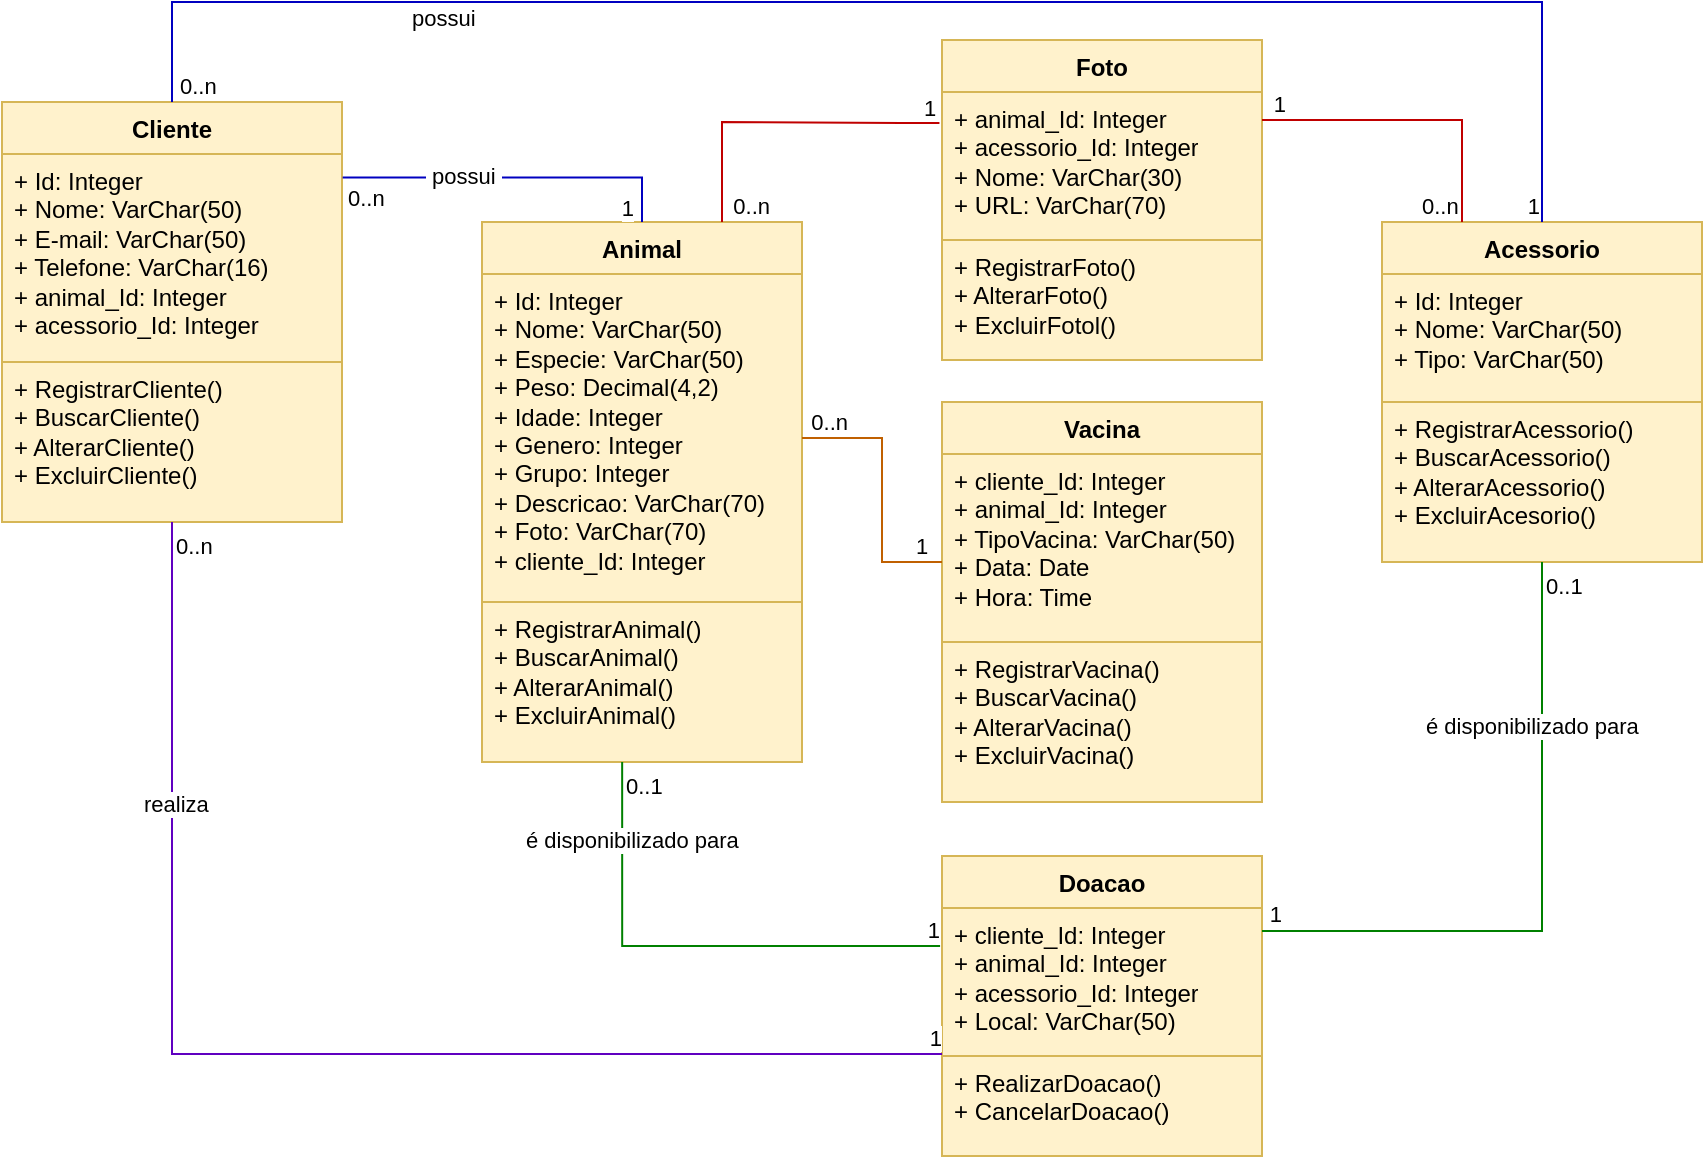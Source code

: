 <mxfile version="21.1.5" type="device">
  <diagram name="Página-1" id="hzwKbGNu6Hn6OmBXbxTR">
    <mxGraphModel dx="733" dy="377" grid="1" gridSize="10" guides="1" tooltips="1" connect="1" arrows="1" fold="1" page="1" pageScale="1" pageWidth="1000" pageHeight="600" math="0" shadow="0">
      <root>
        <mxCell id="0" />
        <mxCell id="1" parent="0" />
        <mxCell id="ExJKlvOfsBcdApQ2tT-8-26" value="Cliente" style="swimlane;fontStyle=1;align=center;verticalAlign=top;childLayout=stackLayout;horizontal=1;startSize=26;horizontalStack=0;resizeParent=1;resizeParentMax=0;resizeLast=0;collapsible=1;marginBottom=0;whiteSpace=wrap;html=1;fillColor=#fff2cc;strokeColor=#d6b656;" parent="1" vertex="1">
          <mxGeometry x="75" y="62" width="170" height="210" as="geometry" />
        </mxCell>
        <mxCell id="ExJKlvOfsBcdApQ2tT-8-27" value="+ Id: Integer&lt;br&gt;+ Nome: VarChar(50)&lt;br&gt;+ E-mail: VarChar(50)&lt;br&gt;+ Telefone: VarChar(16)&lt;br&gt;+ animal_Id: Integer&lt;br&gt;+ acessorio_Id: Integer" style="text;strokeColor=#d6b656;fillColor=#fff2cc;align=left;verticalAlign=top;spacingLeft=4;spacingRight=4;overflow=hidden;rotatable=0;points=[[0,0.5],[1,0.5]];portConstraint=eastwest;whiteSpace=wrap;html=1;" parent="ExJKlvOfsBcdApQ2tT-8-26" vertex="1">
          <mxGeometry y="26" width="170" height="104" as="geometry" />
        </mxCell>
        <mxCell id="ExJKlvOfsBcdApQ2tT-8-29" value="+ RegistrarCliente()&lt;br&gt;+ BuscarCliente()&lt;br&gt;+ AlterarCliente()&lt;br&gt;+ ExcluirCliente()" style="text;strokeColor=#d6b656;fillColor=#fff2cc;align=left;verticalAlign=top;spacingLeft=4;spacingRight=4;overflow=hidden;rotatable=0;points=[[0,0.5],[1,0.5]];portConstraint=eastwest;whiteSpace=wrap;html=1;" parent="ExJKlvOfsBcdApQ2tT-8-26" vertex="1">
          <mxGeometry y="130" width="170" height="80" as="geometry" />
        </mxCell>
        <mxCell id="ExJKlvOfsBcdApQ2tT-8-30" value="Animal" style="swimlane;fontStyle=1;align=center;verticalAlign=top;childLayout=stackLayout;horizontal=1;startSize=26;horizontalStack=0;resizeParent=1;resizeParentMax=0;resizeLast=0;collapsible=1;marginBottom=0;whiteSpace=wrap;html=1;fillColor=#fff2cc;strokeColor=#d6b656;" parent="1" vertex="1">
          <mxGeometry x="315" y="122" width="160" height="270" as="geometry" />
        </mxCell>
        <mxCell id="ExJKlvOfsBcdApQ2tT-8-31" value="+ Id: Integer&lt;br&gt;+ Nome: VarChar(50)&lt;br&gt;+ Especie: VarChar(50)&lt;br&gt;+ Peso: Decimal(4,2)&lt;br style=&quot;border-color: var(--border-color);&quot;&gt;+ Idade: Integer&lt;br style=&quot;border-color: var(--border-color);&quot;&gt;+ Genero: Integer&lt;br style=&quot;border-color: var(--border-color);&quot;&gt;+ Grupo: Integer&lt;br style=&quot;border-color: var(--border-color);&quot;&gt;+ Descricao: VarChar(70)&lt;br&gt;+ Foto: VarChar(70)&lt;br&gt;+ cliente_Id: Integer" style="text;strokeColor=#d6b656;fillColor=#fff2cc;align=left;verticalAlign=top;spacingLeft=4;spacingRight=4;overflow=hidden;rotatable=0;points=[[0,0.5],[1,0.5]];portConstraint=eastwest;whiteSpace=wrap;html=1;" parent="ExJKlvOfsBcdApQ2tT-8-30" vertex="1">
          <mxGeometry y="26" width="160" height="164" as="geometry" />
        </mxCell>
        <mxCell id="ExJKlvOfsBcdApQ2tT-8-32" value="+ RegistrarAnimal()&lt;br style=&quot;border-color: var(--border-color);&quot;&gt;+ BuscarAnimal()&lt;br style=&quot;border-color: var(--border-color);&quot;&gt;+ AlterarAnimal()&lt;br style=&quot;border-color: var(--border-color);&quot;&gt;+ ExcluirAnimal()" style="text;strokeColor=#d6b656;fillColor=#fff2cc;align=left;verticalAlign=top;spacingLeft=4;spacingRight=4;overflow=hidden;rotatable=0;points=[[0,0.5],[1,0.5]];portConstraint=eastwest;whiteSpace=wrap;html=1;" parent="ExJKlvOfsBcdApQ2tT-8-30" vertex="1">
          <mxGeometry y="190" width="160" height="80" as="geometry" />
        </mxCell>
        <mxCell id="ExJKlvOfsBcdApQ2tT-8-33" value="Acessorio" style="swimlane;fontStyle=1;align=center;verticalAlign=top;childLayout=stackLayout;horizontal=1;startSize=26;horizontalStack=0;resizeParent=1;resizeParentMax=0;resizeLast=0;collapsible=1;marginBottom=0;whiteSpace=wrap;html=1;fillColor=#fff2cc;strokeColor=#d6b656;" parent="1" vertex="1">
          <mxGeometry x="765" y="122" width="160" height="170" as="geometry" />
        </mxCell>
        <mxCell id="ExJKlvOfsBcdApQ2tT-8-34" value="+ Id: Integer&lt;br&gt;+ Nome: VarChar(50)&lt;br&gt;+ Tipo: VarChar(50)" style="text;strokeColor=#d6b656;fillColor=#fff2cc;align=left;verticalAlign=top;spacingLeft=4;spacingRight=4;overflow=hidden;rotatable=0;points=[[0,0.5],[1,0.5]];portConstraint=eastwest;whiteSpace=wrap;html=1;" parent="ExJKlvOfsBcdApQ2tT-8-33" vertex="1">
          <mxGeometry y="26" width="160" height="64" as="geometry" />
        </mxCell>
        <mxCell id="ExJKlvOfsBcdApQ2tT-8-35" value="+ RegistrarAcessorio()&lt;br style=&quot;border-color: var(--border-color);&quot;&gt;+ BuscarAcessorio()&lt;br style=&quot;border-color: var(--border-color);&quot;&gt;+ AlterarAcessorio()&lt;br style=&quot;border-color: var(--border-color);&quot;&gt;+ ExcluirAcesorio()" style="text;strokeColor=#d6b656;fillColor=#fff2cc;align=left;verticalAlign=top;spacingLeft=4;spacingRight=4;overflow=hidden;rotatable=0;points=[[0,0.5],[1,0.5]];portConstraint=eastwest;whiteSpace=wrap;html=1;" parent="ExJKlvOfsBcdApQ2tT-8-33" vertex="1">
          <mxGeometry y="90" width="160" height="80" as="geometry" />
        </mxCell>
        <mxCell id="ExJKlvOfsBcdApQ2tT-8-39" value="Doacao" style="swimlane;fontStyle=1;align=center;verticalAlign=top;childLayout=stackLayout;horizontal=1;startSize=26;horizontalStack=0;resizeParent=1;resizeParentMax=0;resizeLast=0;collapsible=1;marginBottom=0;whiteSpace=wrap;html=1;fillColor=#fff2cc;strokeColor=#d6b656;" parent="1" vertex="1">
          <mxGeometry x="545" y="439" width="160" height="150" as="geometry" />
        </mxCell>
        <mxCell id="ExJKlvOfsBcdApQ2tT-8-40" value="+ cliente_Id: Integer&lt;br&gt;+ animal_Id: Integer&lt;br&gt;+ acessorio_Id: Integer&lt;br&gt;+ Local: VarChar(50)" style="text;strokeColor=#d6b656;fillColor=#fff2cc;align=left;verticalAlign=top;spacingLeft=4;spacingRight=4;overflow=hidden;rotatable=0;points=[[0,0.5],[1,0.5]];portConstraint=eastwest;whiteSpace=wrap;html=1;" parent="ExJKlvOfsBcdApQ2tT-8-39" vertex="1">
          <mxGeometry y="26" width="160" height="74" as="geometry" />
        </mxCell>
        <mxCell id="ExJKlvOfsBcdApQ2tT-8-41" value="+ RealizarDoacao()&lt;br&gt;+ CancelarDoacao()" style="text;strokeColor=#d6b656;fillColor=#fff2cc;align=left;verticalAlign=top;spacingLeft=4;spacingRight=4;overflow=hidden;rotatable=0;points=[[0,0.5],[1,0.5]];portConstraint=eastwest;whiteSpace=wrap;html=1;" parent="ExJKlvOfsBcdApQ2tT-8-39" vertex="1">
          <mxGeometry y="100" width="160" height="50" as="geometry" />
        </mxCell>
        <mxCell id="ExJKlvOfsBcdApQ2tT-8-48" value="" style="endArrow=none;html=1;edgeStyle=orthogonalEdgeStyle;rounded=0;strokeColor=#0000C0;entryX=0.5;entryY=0;entryDx=0;entryDy=0;exitX=1.002;exitY=0.113;exitDx=0;exitDy=0;exitPerimeter=0;" parent="1" source="ExJKlvOfsBcdApQ2tT-8-27" target="ExJKlvOfsBcdApQ2tT-8-30" edge="1">
          <mxGeometry relative="1" as="geometry">
            <mxPoint x="260" y="90" as="sourcePoint" />
            <mxPoint x="415" y="90" as="targetPoint" />
            <Array as="points">
              <mxPoint x="395" y="100" />
            </Array>
          </mxGeometry>
        </mxCell>
        <mxCell id="ExJKlvOfsBcdApQ2tT-8-49" value="0..n" style="edgeLabel;resizable=0;html=1;align=left;verticalAlign=bottom;" parent="ExJKlvOfsBcdApQ2tT-8-48" connectable="0" vertex="1">
          <mxGeometry x="-1" relative="1" as="geometry">
            <mxPoint x="1" y="19" as="offset" />
          </mxGeometry>
        </mxCell>
        <mxCell id="ExJKlvOfsBcdApQ2tT-8-50" value="1" style="edgeLabel;resizable=0;html=1;align=right;verticalAlign=bottom;" parent="ExJKlvOfsBcdApQ2tT-8-48" connectable="0" vertex="1">
          <mxGeometry x="1" relative="1" as="geometry">
            <mxPoint x="-4" y="1" as="offset" />
          </mxGeometry>
        </mxCell>
        <mxCell id="ExJKlvOfsBcdApQ2tT-8-51" value="&amp;nbsp;possui&amp;nbsp;" style="edgeLabel;resizable=0;html=1;align=left;verticalAlign=bottom;" parent="1" connectable="0" vertex="1">
          <mxGeometry x="285" y="107.0" as="geometry" />
        </mxCell>
        <mxCell id="ExJKlvOfsBcdApQ2tT-8-52" value="" style="endArrow=none;html=1;edgeStyle=orthogonalEdgeStyle;rounded=0;strokeColor=#0000C0;entryX=0.5;entryY=0;entryDx=0;entryDy=0;exitX=0.5;exitY=0;exitDx=0;exitDy=0;" parent="1" target="ExJKlvOfsBcdApQ2tT-8-33" edge="1" source="ExJKlvOfsBcdApQ2tT-8-26">
          <mxGeometry relative="1" as="geometry">
            <mxPoint x="245" y="22" as="sourcePoint" />
            <mxPoint x="715" y="22" as="targetPoint" />
            <Array as="points">
              <mxPoint x="160" y="12" />
              <mxPoint x="845" y="12" />
            </Array>
          </mxGeometry>
        </mxCell>
        <mxCell id="ExJKlvOfsBcdApQ2tT-8-53" value="0..n" style="edgeLabel;resizable=0;html=1;align=left;verticalAlign=bottom;" parent="ExJKlvOfsBcdApQ2tT-8-52" connectable="0" vertex="1">
          <mxGeometry x="-1" relative="1" as="geometry">
            <mxPoint x="2" as="offset" />
          </mxGeometry>
        </mxCell>
        <mxCell id="ExJKlvOfsBcdApQ2tT-8-54" value="1" style="edgeLabel;resizable=0;html=1;align=right;verticalAlign=bottom;" parent="ExJKlvOfsBcdApQ2tT-8-52" connectable="0" vertex="1">
          <mxGeometry x="1" relative="1" as="geometry">
            <mxPoint x="-1" as="offset" />
          </mxGeometry>
        </mxCell>
        <mxCell id="ExJKlvOfsBcdApQ2tT-8-55" value="&amp;nbsp;possui&amp;nbsp;" style="edgeLabel;resizable=0;html=1;align=left;verticalAlign=bottom;" parent="1" connectable="0" vertex="1">
          <mxGeometry x="275" y="28.0" as="geometry" />
        </mxCell>
        <mxCell id="ExJKlvOfsBcdApQ2tT-8-56" value="" style="endArrow=none;html=1;edgeStyle=orthogonalEdgeStyle;rounded=0;exitX=0.5;exitY=1;exitDx=0;exitDy=0;strokeColor=#6000C0;entryX=0;entryY=-0.02;entryDx=0;entryDy=0;entryPerimeter=0;" parent="1" source="ExJKlvOfsBcdApQ2tT-8-26" target="ExJKlvOfsBcdApQ2tT-8-41" edge="1">
          <mxGeometry relative="1" as="geometry">
            <mxPoint x="155" y="392" as="sourcePoint" />
            <mxPoint x="265" y="492" as="targetPoint" />
            <Array as="points">
              <mxPoint x="160" y="538" />
            </Array>
          </mxGeometry>
        </mxCell>
        <mxCell id="ExJKlvOfsBcdApQ2tT-8-57" value="0..n" style="edgeLabel;resizable=0;html=1;align=left;verticalAlign=bottom;" parent="ExJKlvOfsBcdApQ2tT-8-56" connectable="0" vertex="1">
          <mxGeometry x="-1" relative="1" as="geometry">
            <mxPoint y="20" as="offset" />
          </mxGeometry>
        </mxCell>
        <mxCell id="ExJKlvOfsBcdApQ2tT-8-58" value="1" style="edgeLabel;resizable=0;html=1;align=right;verticalAlign=bottom;" parent="ExJKlvOfsBcdApQ2tT-8-56" connectable="0" vertex="1">
          <mxGeometry x="1" relative="1" as="geometry" />
        </mxCell>
        <mxCell id="ExJKlvOfsBcdApQ2tT-8-59" value="" style="endArrow=none;html=1;edgeStyle=orthogonalEdgeStyle;rounded=0;exitX=0.438;exitY=1;exitDx=0;exitDy=0;exitPerimeter=0;strokeColor=#008000;entryX=-0.006;entryY=0.257;entryDx=0;entryDy=0;entryPerimeter=0;" parent="1" source="ExJKlvOfsBcdApQ2tT-8-32" target="ExJKlvOfsBcdApQ2tT-8-40" edge="1">
          <mxGeometry relative="1" as="geometry">
            <mxPoint x="355" y="372" as="sourcePoint" />
            <mxPoint x="515" y="502" as="targetPoint" />
            <Array as="points">
              <mxPoint x="385" y="484" />
            </Array>
          </mxGeometry>
        </mxCell>
        <mxCell id="ExJKlvOfsBcdApQ2tT-8-60" value="0..1" style="edgeLabel;resizable=0;html=1;align=left;verticalAlign=bottom;" parent="ExJKlvOfsBcdApQ2tT-8-59" connectable="0" vertex="1">
          <mxGeometry x="-1" relative="1" as="geometry">
            <mxPoint y="20" as="offset" />
          </mxGeometry>
        </mxCell>
        <mxCell id="ExJKlvOfsBcdApQ2tT-8-61" value="1" style="edgeLabel;resizable=0;html=1;align=right;verticalAlign=bottom;" parent="ExJKlvOfsBcdApQ2tT-8-59" connectable="0" vertex="1">
          <mxGeometry x="1" relative="1" as="geometry" />
        </mxCell>
        <mxCell id="ExJKlvOfsBcdApQ2tT-8-62" value="é disponibilizado para" style="edgeLabel;resizable=0;html=1;align=left;verticalAlign=bottom;" parent="1" connectable="0" vertex="1">
          <mxGeometry x="335" y="439.0" as="geometry" />
        </mxCell>
        <mxCell id="ExJKlvOfsBcdApQ2tT-8-63" value="realiza" style="edgeLabel;resizable=0;html=1;align=left;verticalAlign=bottom;" parent="1" connectable="0" vertex="1">
          <mxGeometry x="144" y="421.0" as="geometry" />
        </mxCell>
        <mxCell id="ExJKlvOfsBcdApQ2tT-8-64" value="" style="endArrow=none;html=1;edgeStyle=orthogonalEdgeStyle;rounded=0;exitX=0.5;exitY=1;exitDx=0;exitDy=0;strokeColor=#008000;entryX=1;entryY=0.25;entryDx=0;entryDy=0;" parent="1" source="ExJKlvOfsBcdApQ2tT-8-33" target="ExJKlvOfsBcdApQ2tT-8-39" edge="1">
          <mxGeometry relative="1" as="geometry">
            <mxPoint x="815" y="272" as="sourcePoint" />
            <mxPoint x="785" y="302" as="targetPoint" />
          </mxGeometry>
        </mxCell>
        <mxCell id="ExJKlvOfsBcdApQ2tT-8-65" value="0..1" style="edgeLabel;resizable=0;html=1;align=left;verticalAlign=bottom;" parent="ExJKlvOfsBcdApQ2tT-8-64" connectable="0" vertex="1">
          <mxGeometry x="-1" relative="1" as="geometry">
            <mxPoint y="20" as="offset" />
          </mxGeometry>
        </mxCell>
        <mxCell id="ExJKlvOfsBcdApQ2tT-8-66" value="1" style="edgeLabel;resizable=0;html=1;align=right;verticalAlign=bottom;" parent="ExJKlvOfsBcdApQ2tT-8-64" connectable="0" vertex="1">
          <mxGeometry x="1" relative="1" as="geometry">
            <mxPoint x="10" as="offset" />
          </mxGeometry>
        </mxCell>
        <mxCell id="ExJKlvOfsBcdApQ2tT-8-67" value="é disponibilizado para" style="edgeLabel;resizable=0;html=1;align=left;verticalAlign=bottom;" parent="1" connectable="0" vertex="1">
          <mxGeometry x="785" y="382.0" as="geometry" />
        </mxCell>
        <mxCell id="ExJKlvOfsBcdApQ2tT-8-72" value="" style="endArrow=none;html=1;edgeStyle=orthogonalEdgeStyle;rounded=0;strokeColor=#C00000;entryX=0.75;entryY=0;entryDx=0;entryDy=0;exitX=-0.008;exitY=0.209;exitDx=0;exitDy=0;exitPerimeter=0;" parent="1" target="ExJKlvOfsBcdApQ2tT-8-30" edge="1" source="8DWGCnzQasqk9xa2yX0n-5">
          <mxGeometry relative="1" as="geometry">
            <mxPoint x="525" y="62" as="sourcePoint" />
            <mxPoint x="455" y="82" as="targetPoint" />
            <Array as="points">
              <mxPoint x="525" y="73" />
              <mxPoint x="435" y="72" />
            </Array>
          </mxGeometry>
        </mxCell>
        <mxCell id="ExJKlvOfsBcdApQ2tT-8-73" value="1" style="edgeLabel;resizable=0;html=1;align=left;verticalAlign=bottom;" parent="ExJKlvOfsBcdApQ2tT-8-72" connectable="0" vertex="1">
          <mxGeometry x="-1" relative="1" as="geometry">
            <mxPoint x="-10" y="1" as="offset" />
          </mxGeometry>
        </mxCell>
        <mxCell id="ExJKlvOfsBcdApQ2tT-8-74" value="0..n" style="edgeLabel;resizable=0;html=1;align=right;verticalAlign=bottom;" parent="ExJKlvOfsBcdApQ2tT-8-72" connectable="0" vertex="1">
          <mxGeometry x="1" relative="1" as="geometry">
            <mxPoint x="24" y="1" as="offset" />
          </mxGeometry>
        </mxCell>
        <mxCell id="8DWGCnzQasqk9xa2yX0n-1" value="Vacina" style="swimlane;fontStyle=1;align=center;verticalAlign=top;childLayout=stackLayout;horizontal=1;startSize=26;horizontalStack=0;resizeParent=1;resizeParentMax=0;resizeLast=0;collapsible=1;marginBottom=0;whiteSpace=wrap;html=1;fillColor=#fff2cc;strokeColor=#d6b656;" vertex="1" parent="1">
          <mxGeometry x="545" y="212" width="160" height="200" as="geometry" />
        </mxCell>
        <mxCell id="8DWGCnzQasqk9xa2yX0n-2" value="+ cliente_Id: Integer&lt;br&gt;+ animal_Id: Integer&lt;br&gt;+ TipoVacina: VarChar(50)&lt;br&gt;+ Data: Date&lt;br style=&quot;border-color: var(--border-color);&quot;&gt;+ Hora: Time" style="text;strokeColor=#d6b656;fillColor=#fff2cc;align=left;verticalAlign=top;spacingLeft=4;spacingRight=4;overflow=hidden;rotatable=0;points=[[0,0.5],[1,0.5]];portConstraint=eastwest;whiteSpace=wrap;html=1;" vertex="1" parent="8DWGCnzQasqk9xa2yX0n-1">
          <mxGeometry y="26" width="160" height="94" as="geometry" />
        </mxCell>
        <mxCell id="8DWGCnzQasqk9xa2yX0n-3" value="+ RegistrarVacina()&lt;br&gt;+ BuscarVacina()&lt;br&gt;+ AlterarVacina()&lt;br&gt;+ ExcluirVacina()" style="text;strokeColor=#d6b656;fillColor=#fff2cc;align=left;verticalAlign=top;spacingLeft=4;spacingRight=4;overflow=hidden;rotatable=0;points=[[0,0.5],[1,0.5]];portConstraint=eastwest;whiteSpace=wrap;html=1;" vertex="1" parent="8DWGCnzQasqk9xa2yX0n-1">
          <mxGeometry y="120" width="160" height="80" as="geometry" />
        </mxCell>
        <mxCell id="8DWGCnzQasqk9xa2yX0n-4" value="Foto" style="swimlane;fontStyle=1;align=center;verticalAlign=top;childLayout=stackLayout;horizontal=1;startSize=26;horizontalStack=0;resizeParent=1;resizeParentMax=0;resizeLast=0;collapsible=1;marginBottom=0;whiteSpace=wrap;html=1;fillColor=#fff2cc;strokeColor=#d6b656;" vertex="1" parent="1">
          <mxGeometry x="545" y="31" width="160" height="160" as="geometry" />
        </mxCell>
        <mxCell id="8DWGCnzQasqk9xa2yX0n-5" value="+ animal_Id: Integer&lt;br&gt;+ acessorio_Id: Integer&lt;br&gt;+ Nome: VarChar(30)&lt;br&gt;+ URL: VarChar(70)" style="text;strokeColor=#d6b656;fillColor=#fff2cc;align=left;verticalAlign=top;spacingLeft=4;spacingRight=4;overflow=hidden;rotatable=0;points=[[0,0.5],[1,0.5]];portConstraint=eastwest;whiteSpace=wrap;html=1;" vertex="1" parent="8DWGCnzQasqk9xa2yX0n-4">
          <mxGeometry y="26" width="160" height="74" as="geometry" />
        </mxCell>
        <mxCell id="8DWGCnzQasqk9xa2yX0n-6" value="+ RegistrarFoto()&lt;br style=&quot;border-color: var(--border-color);&quot;&gt;+ AlterarFoto()&lt;br style=&quot;border-color: var(--border-color);&quot;&gt;+ ExcluirFotol()" style="text;strokeColor=#d6b656;fillColor=#fff2cc;align=left;verticalAlign=top;spacingLeft=4;spacingRight=4;overflow=hidden;rotatable=0;points=[[0,0.5],[1,0.5]];portConstraint=eastwest;whiteSpace=wrap;html=1;" vertex="1" parent="8DWGCnzQasqk9xa2yX0n-4">
          <mxGeometry y="100" width="160" height="60" as="geometry" />
        </mxCell>
        <mxCell id="8DWGCnzQasqk9xa2yX0n-8" value="" style="endArrow=none;html=1;edgeStyle=orthogonalEdgeStyle;rounded=0;strokeColor=#C00000;exitX=0.25;exitY=0;exitDx=0;exitDy=0;entryX=1;entryY=0.25;entryDx=0;entryDy=0;" edge="1" parent="1" source="ExJKlvOfsBcdApQ2tT-8-33" target="8DWGCnzQasqk9xa2yX0n-4">
          <mxGeometry relative="1" as="geometry">
            <mxPoint x="963" y="70" as="sourcePoint" />
            <mxPoint x="895" y="70" as="targetPoint" />
            <Array as="points">
              <mxPoint x="805" y="71" />
            </Array>
          </mxGeometry>
        </mxCell>
        <mxCell id="8DWGCnzQasqk9xa2yX0n-9" value="0..n" style="edgeLabel;resizable=0;html=1;align=left;verticalAlign=bottom;" connectable="0" vertex="1" parent="8DWGCnzQasqk9xa2yX0n-8">
          <mxGeometry x="-1" relative="1" as="geometry">
            <mxPoint x="-22" as="offset" />
          </mxGeometry>
        </mxCell>
        <mxCell id="8DWGCnzQasqk9xa2yX0n-10" value="1" style="edgeLabel;resizable=0;html=1;align=right;verticalAlign=bottom;" connectable="0" vertex="1" parent="8DWGCnzQasqk9xa2yX0n-8">
          <mxGeometry x="1" relative="1" as="geometry">
            <mxPoint x="12" as="offset" />
          </mxGeometry>
        </mxCell>
        <mxCell id="8DWGCnzQasqk9xa2yX0n-13" value="" style="endArrow=none;html=1;edgeStyle=orthogonalEdgeStyle;rounded=0;strokeColor=#C06000;entryX=1;entryY=0.5;entryDx=0;entryDy=0;" edge="1" parent="1" target="ExJKlvOfsBcdApQ2tT-8-31">
          <mxGeometry relative="1" as="geometry">
            <mxPoint x="545" y="292" as="sourcePoint" />
            <mxPoint x="195" y="352" as="targetPoint" />
            <Array as="points">
              <mxPoint x="515" y="292" />
              <mxPoint x="515" y="230" />
            </Array>
          </mxGeometry>
        </mxCell>
        <mxCell id="8DWGCnzQasqk9xa2yX0n-14" value="1" style="edgeLabel;resizable=0;html=1;align=left;verticalAlign=bottom;" connectable="0" vertex="1" parent="8DWGCnzQasqk9xa2yX0n-13">
          <mxGeometry x="-1" relative="1" as="geometry">
            <mxPoint x="-15" as="offset" />
          </mxGeometry>
        </mxCell>
        <mxCell id="8DWGCnzQasqk9xa2yX0n-15" value="0..n" style="edgeLabel;resizable=0;html=1;align=right;verticalAlign=bottom;" connectable="0" vertex="1" parent="8DWGCnzQasqk9xa2yX0n-13">
          <mxGeometry x="1" relative="1" as="geometry">
            <mxPoint x="23" as="offset" />
          </mxGeometry>
        </mxCell>
      </root>
    </mxGraphModel>
  </diagram>
</mxfile>
